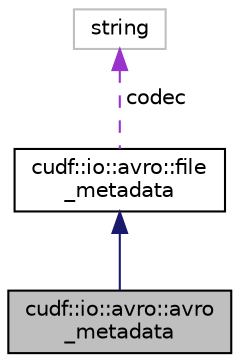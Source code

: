 digraph "cudf::io::avro::avro_metadata"
{
 // LATEX_PDF_SIZE
  edge [fontname="Helvetica",fontsize="10",labelfontname="Helvetica",labelfontsize="10"];
  node [fontname="Helvetica",fontsize="10",shape=record];
  Node1 [label="cudf::io::avro::avro\l_metadata",height=0.2,width=0.4,color="black", fillcolor="grey75", style="filled", fontcolor="black",tooltip="A helper wrapper for Avro file metadata. Provides some additional convenience methods for initializin..."];
  Node2 -> Node1 [dir="back",color="midnightblue",fontsize="10",style="solid",fontname="Helvetica"];
  Node2 [label="cudf::io::avro::file\l_metadata",height=0.2,width=0.4,color="black", fillcolor="white", style="filled",URL="$structcudf_1_1io_1_1avro_1_1file__metadata.html",tooltip=" "];
  Node3 -> Node2 [dir="back",color="darkorchid3",fontsize="10",style="dashed",label=" codec" ,fontname="Helvetica"];
  Node3 [label="string",height=0.2,width=0.4,color="grey75", fillcolor="white", style="filled",tooltip=" "];
}
